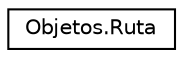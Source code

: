 digraph "Graphical Class Hierarchy"
{
  edge [fontname="Helvetica",fontsize="10",labelfontname="Helvetica",labelfontsize="10"];
  node [fontname="Helvetica",fontsize="10",shape=record];
  rankdir="LR";
  Node1 [label="Objetos.Ruta",height=0.2,width=0.4,color="black", fillcolor="white", style="filled",URL="$class_objetos_1_1_ruta.html"];
}
